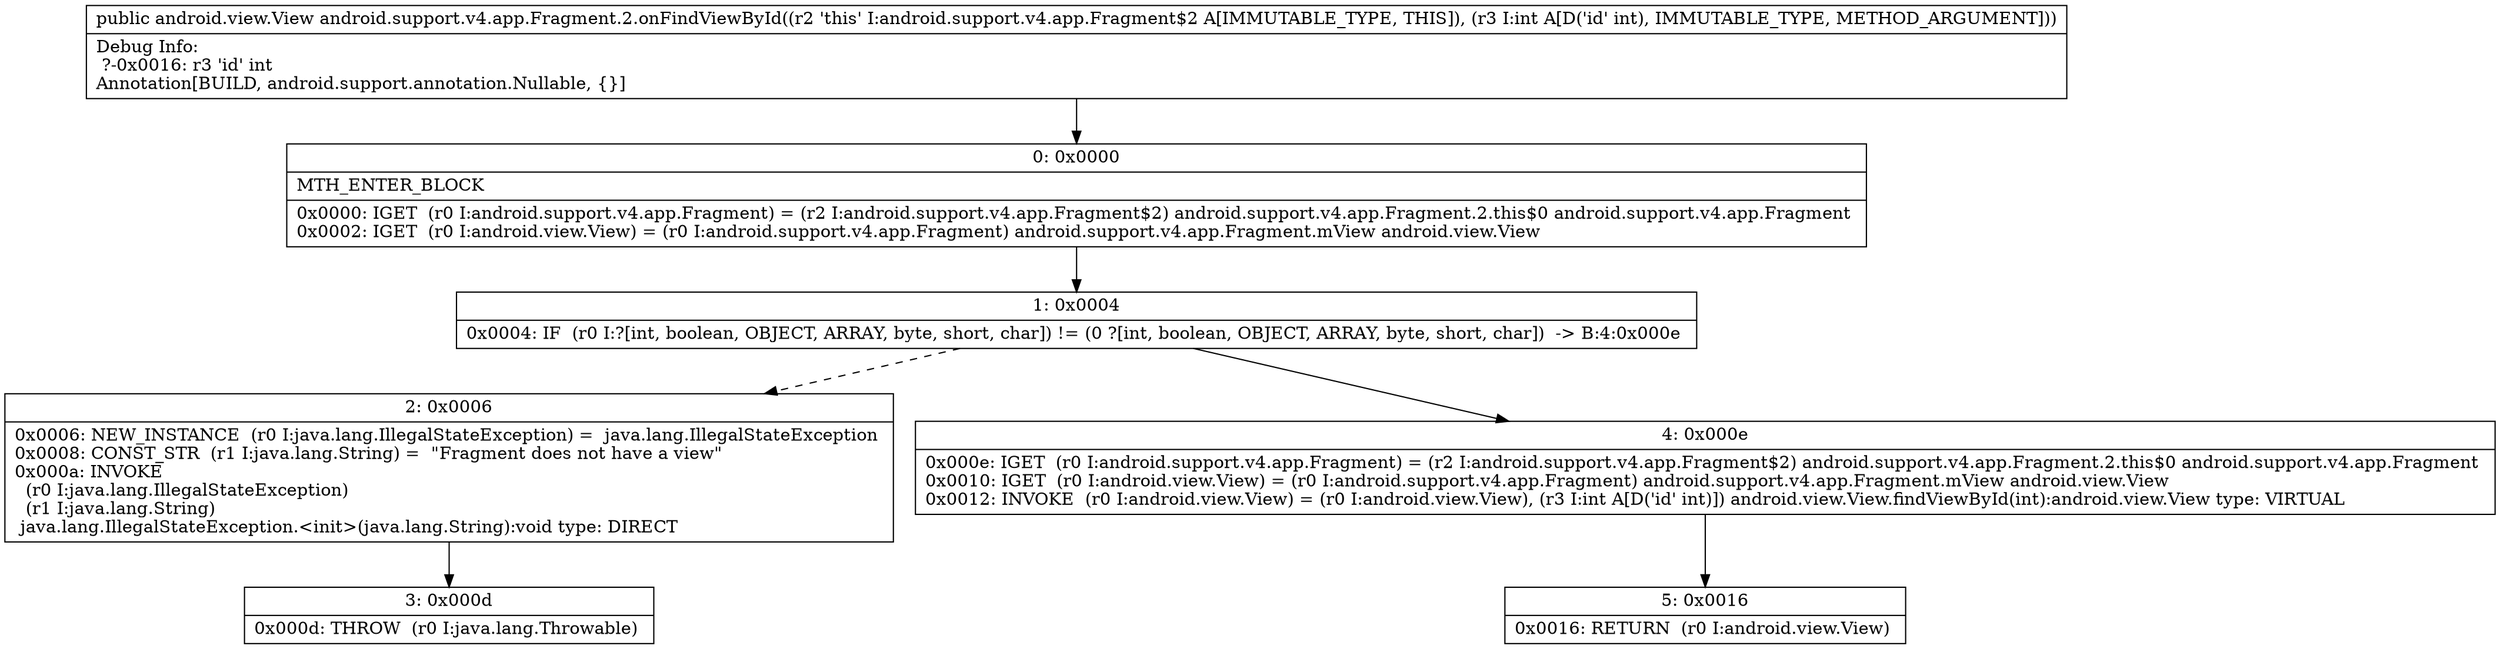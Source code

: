 digraph "CFG forandroid.support.v4.app.Fragment.2.onFindViewById(I)Landroid\/view\/View;" {
Node_0 [shape=record,label="{0\:\ 0x0000|MTH_ENTER_BLOCK\l|0x0000: IGET  (r0 I:android.support.v4.app.Fragment) = (r2 I:android.support.v4.app.Fragment$2) android.support.v4.app.Fragment.2.this$0 android.support.v4.app.Fragment \l0x0002: IGET  (r0 I:android.view.View) = (r0 I:android.support.v4.app.Fragment) android.support.v4.app.Fragment.mView android.view.View \l}"];
Node_1 [shape=record,label="{1\:\ 0x0004|0x0004: IF  (r0 I:?[int, boolean, OBJECT, ARRAY, byte, short, char]) != (0 ?[int, boolean, OBJECT, ARRAY, byte, short, char])  \-\> B:4:0x000e \l}"];
Node_2 [shape=record,label="{2\:\ 0x0006|0x0006: NEW_INSTANCE  (r0 I:java.lang.IllegalStateException) =  java.lang.IllegalStateException \l0x0008: CONST_STR  (r1 I:java.lang.String) =  \"Fragment does not have a view\" \l0x000a: INVOKE  \l  (r0 I:java.lang.IllegalStateException)\l  (r1 I:java.lang.String)\l java.lang.IllegalStateException.\<init\>(java.lang.String):void type: DIRECT \l}"];
Node_3 [shape=record,label="{3\:\ 0x000d|0x000d: THROW  (r0 I:java.lang.Throwable) \l}"];
Node_4 [shape=record,label="{4\:\ 0x000e|0x000e: IGET  (r0 I:android.support.v4.app.Fragment) = (r2 I:android.support.v4.app.Fragment$2) android.support.v4.app.Fragment.2.this$0 android.support.v4.app.Fragment \l0x0010: IGET  (r0 I:android.view.View) = (r0 I:android.support.v4.app.Fragment) android.support.v4.app.Fragment.mView android.view.View \l0x0012: INVOKE  (r0 I:android.view.View) = (r0 I:android.view.View), (r3 I:int A[D('id' int)]) android.view.View.findViewById(int):android.view.View type: VIRTUAL \l}"];
Node_5 [shape=record,label="{5\:\ 0x0016|0x0016: RETURN  (r0 I:android.view.View) \l}"];
MethodNode[shape=record,label="{public android.view.View android.support.v4.app.Fragment.2.onFindViewById((r2 'this' I:android.support.v4.app.Fragment$2 A[IMMUTABLE_TYPE, THIS]), (r3 I:int A[D('id' int), IMMUTABLE_TYPE, METHOD_ARGUMENT]))  | Debug Info:\l  ?\-0x0016: r3 'id' int\lAnnotation[BUILD, android.support.annotation.Nullable, \{\}]\l}"];
MethodNode -> Node_0;
Node_0 -> Node_1;
Node_1 -> Node_2[style=dashed];
Node_1 -> Node_4;
Node_2 -> Node_3;
Node_4 -> Node_5;
}

